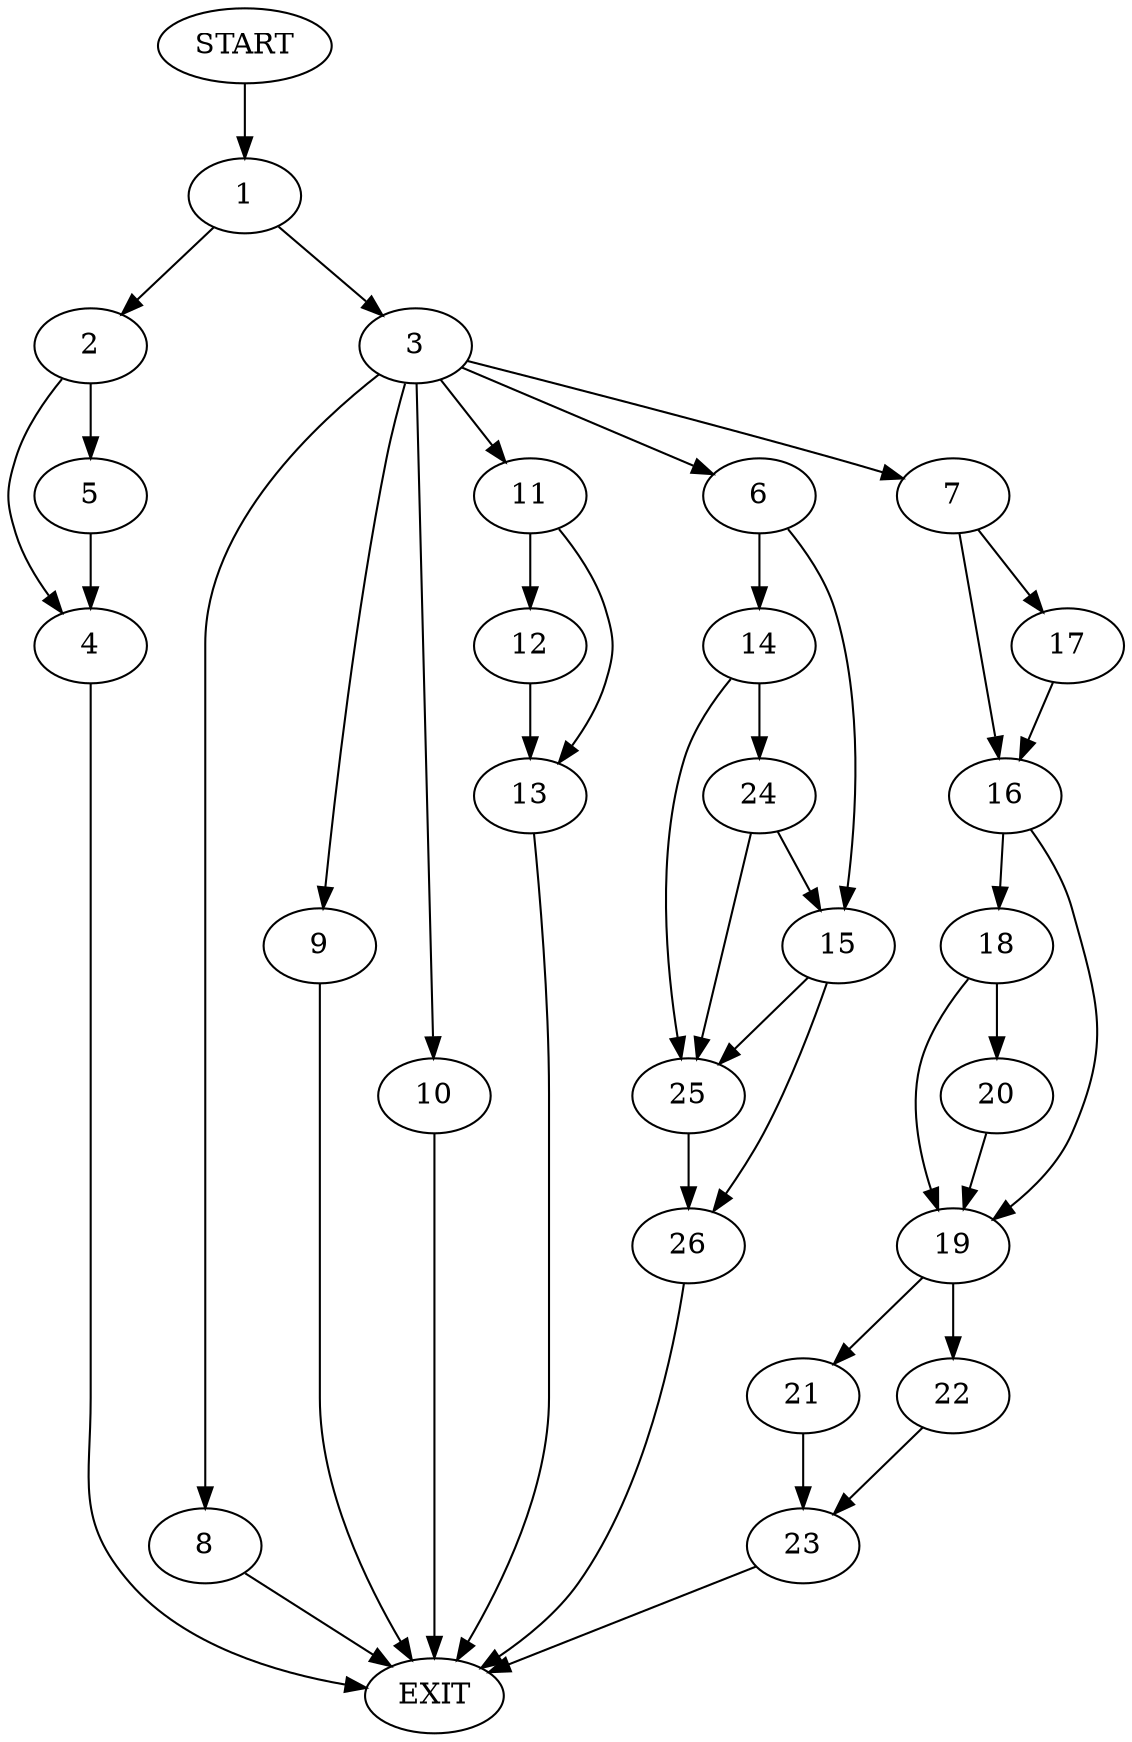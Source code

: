 digraph {
0 [label="START"]
27 [label="EXIT"]
0 -> 1
1 -> 2
1 -> 3
2 -> 4
2 -> 5
3 -> 6
3 -> 7
3 -> 8
3 -> 9
3 -> 10
3 -> 11
5 -> 4
4 -> 27
8 -> 27
9 -> 27
10 -> 27
11 -> 12
11 -> 13
6 -> 14
6 -> 15
7 -> 16
7 -> 17
13 -> 27
12 -> 13
16 -> 18
16 -> 19
17 -> 16
18 -> 19
18 -> 20
19 -> 21
19 -> 22
20 -> 19
22 -> 23
21 -> 23
23 -> 27
14 -> 24
14 -> 25
15 -> 26
15 -> 25
25 -> 26
24 -> 15
24 -> 25
26 -> 27
}
